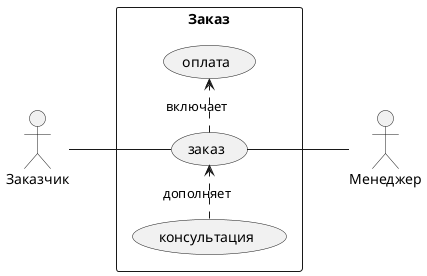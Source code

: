 @startuml
left to right direction
skinparam packageStyle rectangle
actor Заказчик
actor Менеджер
rectangle Заказ {
  Заказчик -- (заказ)
  (заказ) .> (оплата) : включает
  (консультация) .> (заказ) : дополняет
  (заказ) -- Менеджер
}
@enduml
